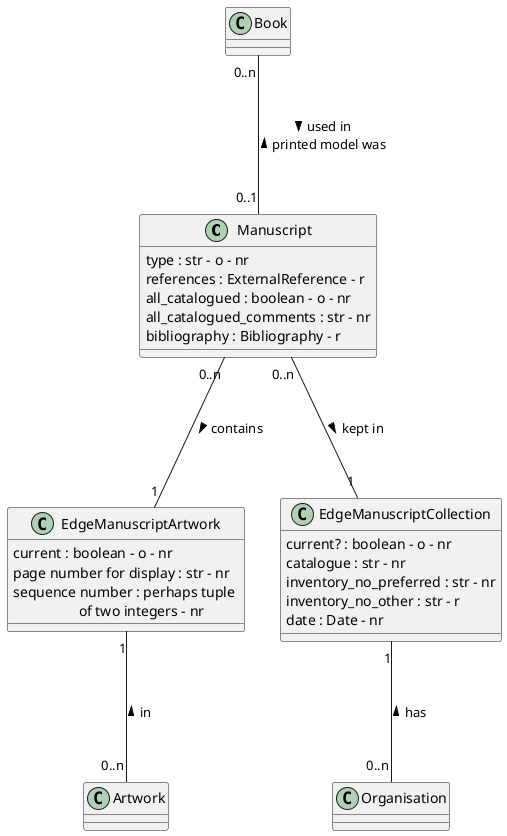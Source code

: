 @startuml 
class Manuscript 
Manuscript : type : str - o - nr
Manuscript : references : ExternalReference - r
Manuscript : all_catalogued : boolean - o - nr
Manuscript : all_catalogued_comments : str - nr
Manuscript : bibliography : Bibliography - r


class EdgeManuscriptArtwork
EdgeManuscriptArtwork : current : boolean - o - nr
EdgeManuscriptArtwork : page number for display : str - nr
EdgeManuscriptArtwork : sequence number : perhaps tuple \n                  of two integers - nr

class Artwork

class Book

class EdgeManuscriptCollection
EdgeManuscriptCollection : current? : boolean - o - nr
EdgeManuscriptCollection : catalogue : str - nr
EdgeManuscriptCollection : inventory_no_preferred : str - nr
EdgeManuscriptCollection : inventory_no_other : str - r
EdgeManuscriptCollection : date : Date - nr

class Organisation

Book "0..n" --- "0..1" Manuscript : > used in  \n printed model was <

Manuscript "0..n" --- "1" EdgeManuscriptArtwork : contains > 

EdgeManuscriptArtwork "1" --- "0..n" Artwork : in <

Manuscript "0..n" --- "1" EdgeManuscriptCollection : kept in >

EdgeManuscriptCollection "1" --- "0..n" Organisation : has <

@enduml 
